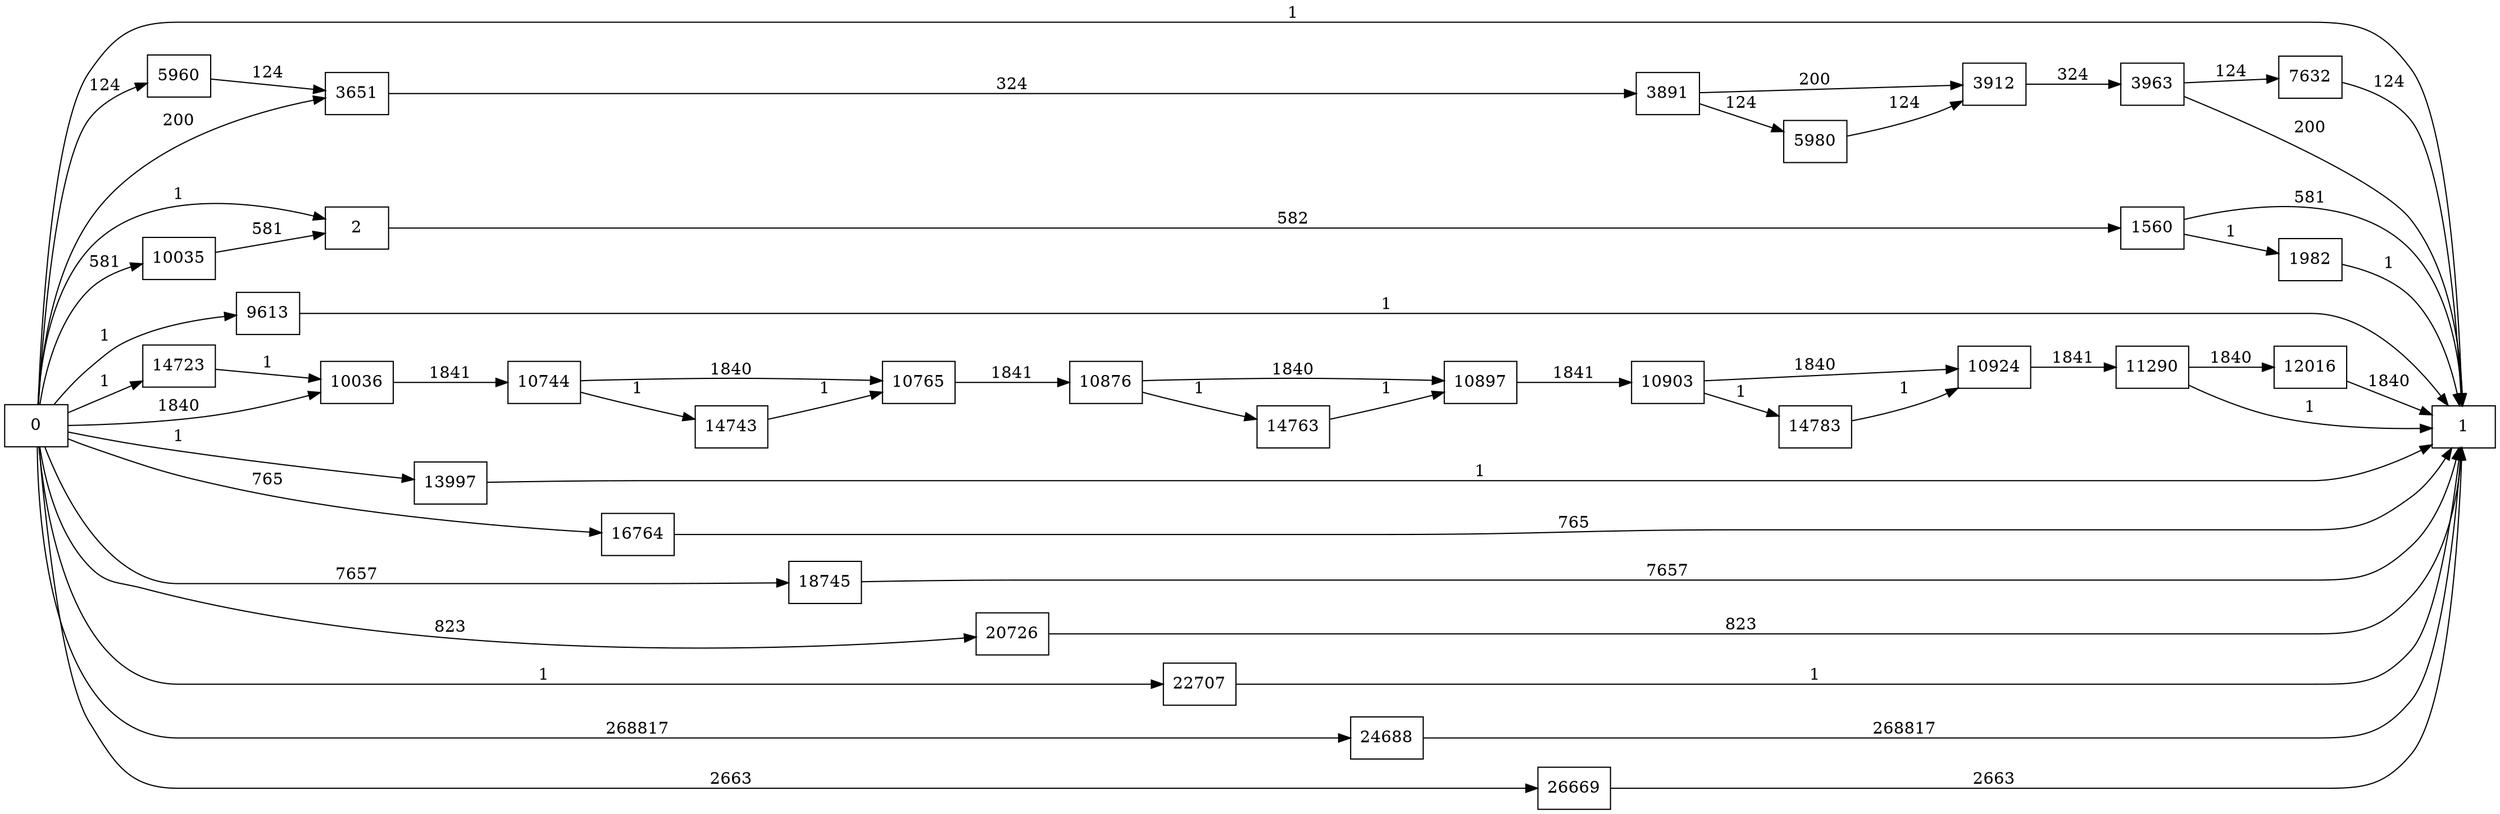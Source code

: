 digraph {
	graph [rankdir=LR]
	node [shape=rectangle]
	2 -> 1560 [label=582]
	1560 -> 1 [label=581]
	1560 -> 1982 [label=1]
	1982 -> 1 [label=1]
	3651 -> 3891 [label=324]
	3891 -> 3912 [label=200]
	3891 -> 5980 [label=124]
	3912 -> 3963 [label=324]
	3963 -> 1 [label=200]
	3963 -> 7632 [label=124]
	5960 -> 3651 [label=124]
	5980 -> 3912 [label=124]
	7632 -> 1 [label=124]
	9613 -> 1 [label=1]
	10035 -> 2 [label=581]
	10036 -> 10744 [label=1841]
	10744 -> 10765 [label=1840]
	10744 -> 14743 [label=1]
	10765 -> 10876 [label=1841]
	10876 -> 10897 [label=1840]
	10876 -> 14763 [label=1]
	10897 -> 10903 [label=1841]
	10903 -> 10924 [label=1840]
	10903 -> 14783 [label=1]
	10924 -> 11290 [label=1841]
	11290 -> 1 [label=1]
	11290 -> 12016 [label=1840]
	12016 -> 1 [label=1840]
	13997 -> 1 [label=1]
	14723 -> 10036 [label=1]
	14743 -> 10765 [label=1]
	14763 -> 10897 [label=1]
	14783 -> 10924 [label=1]
	16764 -> 1 [label=765]
	18745 -> 1 [label=7657]
	20726 -> 1 [label=823]
	22707 -> 1 [label=1]
	24688 -> 1 [label=268817]
	26669 -> 1 [label=2663]
	0 -> 2 [label=1]
	0 -> 10036 [label=1840]
	0 -> 3651 [label=200]
	0 -> 1 [label=1]
	0 -> 5960 [label=124]
	0 -> 9613 [label=1]
	0 -> 10035 [label=581]
	0 -> 13997 [label=1]
	0 -> 14723 [label=1]
	0 -> 16764 [label=765]
	0 -> 18745 [label=7657]
	0 -> 20726 [label=823]
	0 -> 22707 [label=1]
	0 -> 24688 [label=268817]
	0 -> 26669 [label=2663]
}
